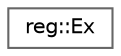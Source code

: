 digraph "Graphical Class Hierarchy"
{
 // INTERACTIVE_SVG=YES
 // LATEX_PDF_SIZE
  bgcolor="transparent";
  edge [fontname=Helvetica,fontsize=10,labelfontname=Helvetica,labelfontsize=10];
  node [fontname=Helvetica,fontsize=10,shape=box,height=0.2,width=0.4];
  rankdir="LR";
  Node0 [label="reg::Ex",height=0.2,width=0.4,color="grey40", fillcolor="white", style="filled",URL="$d2/dd8/classreg_1_1_ex.html",tooltip="Class representing a regular expression."];
}
